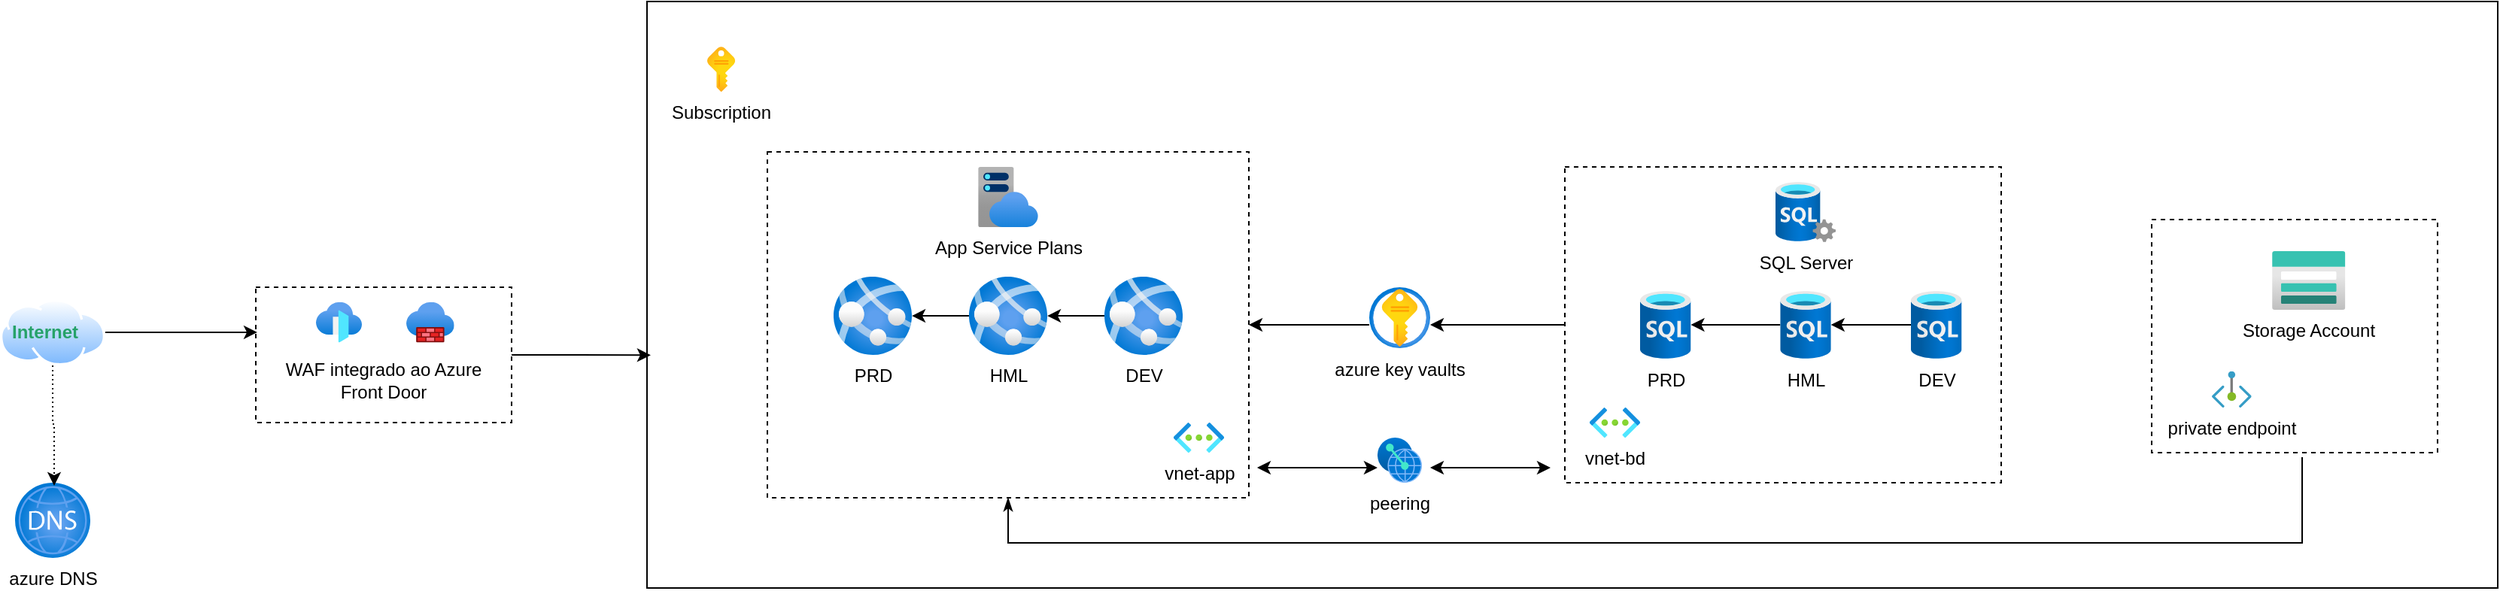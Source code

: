 <mxfile version="22.1.4" type="github">
  <diagram name="Página-1" id="vPChAK9TrQFLgZUeRdgk">
    <mxGraphModel dx="1701" dy="452" grid="1" gridSize="10" guides="1" tooltips="1" connect="1" arrows="1" fold="1" page="1" pageScale="1" pageWidth="827" pageHeight="1169" math="0" shadow="0">
      <root>
        <mxCell id="0" />
        <mxCell id="1" parent="0" />
        <mxCell id="O0uDlQNx3fjuGGQFPMEN-1" value="" style="rounded=0;whiteSpace=wrap;html=1;gradientColor=none;" parent="1" vertex="1">
          <mxGeometry x="-40" y="80" width="1230" height="390" as="geometry" />
        </mxCell>
        <mxCell id="O0uDlQNx3fjuGGQFPMEN-2" value="Subscription" style="image;aspect=fixed;html=1;points=[];align=center;fontSize=12;image=img/lib/azure2/general/Subscriptions.svg;" parent="1" vertex="1">
          <mxGeometry y="110" width="18.59" height="30" as="geometry" />
        </mxCell>
        <mxCell id="O0uDlQNx3fjuGGQFPMEN-36" style="edgeStyle=orthogonalEdgeStyle;shape=connector;rounded=0;orthogonalLoop=1;jettySize=auto;html=1;entryX=-0.044;entryY=0.471;entryDx=0;entryDy=0;entryPerimeter=0;labelBackgroundColor=default;strokeColor=none;align=center;verticalAlign=middle;fontFamily=Helvetica;fontSize=11;fontColor=default;endArrow=classic;" parent="1" edge="1">
          <mxGeometry relative="1" as="geometry">
            <mxPoint x="390" y="302" as="sourcePoint" />
            <Array as="points">
              <mxPoint x="390" y="298" />
            </Array>
            <mxPoint x="467.36" y="298.26" as="targetPoint" />
          </mxGeometry>
        </mxCell>
        <mxCell id="23HEGp7gHdfbQEUeUIqv-6" value="" style="image;aspect=fixed;perimeter=ellipsePerimeter;html=1;align=center;shadow=0;dashed=0;spacingTop=3;image=img/lib/active_directory/internet_cloud.svg;" parent="1" vertex="1">
          <mxGeometry x="-470" y="277.95" width="70" height="44.1" as="geometry" />
        </mxCell>
        <mxCell id="aoHVXnX_43bR2WEHdfWQ-3" value="" style="group" vertex="1" connectable="0" parent="1">
          <mxGeometry x="-300" y="270" width="170" height="90" as="geometry" />
        </mxCell>
        <mxCell id="23HEGp7gHdfbQEUeUIqv-8" value="" style="rounded=0;whiteSpace=wrap;html=1;strokeColor=default;dashed=1;movable=1;resizable=1;rotatable=1;deletable=1;editable=1;locked=0;connectable=1;" parent="aoHVXnX_43bR2WEHdfWQ-3" vertex="1">
          <mxGeometry width="170" height="90" as="geometry" />
        </mxCell>
        <mxCell id="23HEGp7gHdfbQEUeUIqv-9" value="" style="image;aspect=fixed;html=1;points=[];align=center;fontSize=12;image=img/lib/azure2/networking/Front_Doors.svg;movable=1;resizable=1;rotatable=1;deletable=1;editable=1;locked=0;connectable=1;" parent="aoHVXnX_43bR2WEHdfWQ-3" vertex="1">
          <mxGeometry x="39.995" y="9.818" width="30.51" height="26.921" as="geometry" />
        </mxCell>
        <mxCell id="23HEGp7gHdfbQEUeUIqv-10" value="" style="image;aspect=fixed;html=1;points=[];align=center;fontSize=12;image=img/lib/azure2/networking/Firewalls.svg;movable=1;resizable=1;rotatable=1;deletable=1;editable=1;locked=0;connectable=1;" parent="aoHVXnX_43bR2WEHdfWQ-3" vertex="1">
          <mxGeometry x="100.002" y="9.818" width="31.856" height="26.921" as="geometry" />
        </mxCell>
        <mxCell id="23HEGp7gHdfbQEUeUIqv-13" value="WAF integrado ao Azure Front Door" style="text;strokeColor=none;align=center;fillColor=none;html=1;verticalAlign=middle;whiteSpace=wrap;rounded=0;movable=1;resizable=1;rotatable=1;deletable=1;editable=1;locked=0;connectable=1;" parent="aoHVXnX_43bR2WEHdfWQ-3" vertex="1">
          <mxGeometry x="10" y="50" width="150" height="24.55" as="geometry" />
        </mxCell>
        <mxCell id="aoHVXnX_43bR2WEHdfWQ-6" value="azure DNS" style="image;aspect=fixed;html=1;points=[];align=center;fontSize=12;image=img/lib/azure2/networking/DNS_Zones.svg;" vertex="1" parent="1">
          <mxGeometry x="-460" y="400" width="50" height="50" as="geometry" />
        </mxCell>
        <mxCell id="aoHVXnX_43bR2WEHdfWQ-7" style="edgeStyle=orthogonalEdgeStyle;rounded=0;orthogonalLoop=1;jettySize=auto;html=1;entryX=0.52;entryY=0.04;entryDx=0;entryDy=0;entryPerimeter=0;dashed=1;dashPattern=1 2;" edge="1" parent="1" source="23HEGp7gHdfbQEUeUIqv-6" target="aoHVXnX_43bR2WEHdfWQ-6">
          <mxGeometry relative="1" as="geometry" />
        </mxCell>
        <mxCell id="aoHVXnX_43bR2WEHdfWQ-8" value="&lt;font color=&quot;#26a269&quot;&gt;&lt;b&gt;Internet&lt;/b&gt;&lt;/font&gt;" style="text;align=center;html=1;verticalAlign=middle;whiteSpace=wrap;rounded=0;" vertex="1" parent="1">
          <mxGeometry x="-470" y="285" width="60" height="30" as="geometry" />
        </mxCell>
        <mxCell id="aoHVXnX_43bR2WEHdfWQ-9" style="edgeStyle=orthogonalEdgeStyle;rounded=0;orthogonalLoop=1;jettySize=auto;html=1;entryX=0.006;entryY=0.333;entryDx=0;entryDy=0;entryPerimeter=0;" edge="1" parent="1" source="23HEGp7gHdfbQEUeUIqv-6" target="23HEGp7gHdfbQEUeUIqv-8">
          <mxGeometry relative="1" as="geometry" />
        </mxCell>
        <mxCell id="aoHVXnX_43bR2WEHdfWQ-11" value="" style="rounded=0;whiteSpace=wrap;html=1;dashed=1;" vertex="1" parent="1">
          <mxGeometry x="40" y="180" width="320" height="230" as="geometry" />
        </mxCell>
        <mxCell id="aoHVXnX_43bR2WEHdfWQ-12" value="App Service Plans" style="image;aspect=fixed;html=1;points=[];align=center;fontSize=12;image=img/lib/azure2/app_services/App_Service_Plans.svg;" vertex="1" parent="1">
          <mxGeometry x="180" y="190" width="40" height="40" as="geometry" />
        </mxCell>
        <mxCell id="aoHVXnX_43bR2WEHdfWQ-13" value="PRD" style="image;aspect=fixed;html=1;points=[];align=center;fontSize=12;image=img/lib/azure2/compute/App_Services.svg;" vertex="1" parent="1">
          <mxGeometry x="83.97" y="262.95" width="52.05" height="52.05" as="geometry" />
        </mxCell>
        <mxCell id="aoHVXnX_43bR2WEHdfWQ-17" style="edgeStyle=orthogonalEdgeStyle;rounded=0;orthogonalLoop=1;jettySize=auto;html=1;" edge="1" parent="1" source="aoHVXnX_43bR2WEHdfWQ-14" target="aoHVXnX_43bR2WEHdfWQ-13">
          <mxGeometry relative="1" as="geometry" />
        </mxCell>
        <mxCell id="aoHVXnX_43bR2WEHdfWQ-14" value="HML" style="image;aspect=fixed;html=1;points=[];align=center;fontSize=12;image=img/lib/azure2/compute/App_Services.svg;" vertex="1" parent="1">
          <mxGeometry x="173.97" y="262.95" width="52.05" height="52.05" as="geometry" />
        </mxCell>
        <mxCell id="aoHVXnX_43bR2WEHdfWQ-16" style="edgeStyle=orthogonalEdgeStyle;rounded=0;orthogonalLoop=1;jettySize=auto;html=1;" edge="1" parent="1" source="aoHVXnX_43bR2WEHdfWQ-15" target="aoHVXnX_43bR2WEHdfWQ-14">
          <mxGeometry relative="1" as="geometry" />
        </mxCell>
        <mxCell id="aoHVXnX_43bR2WEHdfWQ-15" value="DEV" style="image;aspect=fixed;html=1;points=[];align=center;fontSize=12;image=img/lib/azure2/compute/App_Services.svg;" vertex="1" parent="1">
          <mxGeometry x="263.97" y="262.95" width="52.05" height="52.05" as="geometry" />
        </mxCell>
        <mxCell id="aoHVXnX_43bR2WEHdfWQ-19" value="vnet-app" style="image;aspect=fixed;html=1;points=[];align=center;fontSize=12;image=img/lib/azure2/networking/Virtual_Networks.svg;" vertex="1" parent="1">
          <mxGeometry x="310" y="360" width="33.5" height="20" as="geometry" />
        </mxCell>
        <mxCell id="aoHVXnX_43bR2WEHdfWQ-26" style="edgeStyle=orthogonalEdgeStyle;rounded=0;orthogonalLoop=1;jettySize=auto;html=1;" edge="1" parent="1" source="aoHVXnX_43bR2WEHdfWQ-21" target="aoHVXnX_43bR2WEHdfWQ-23">
          <mxGeometry relative="1" as="geometry">
            <Array as="points">
              <mxPoint x="510" y="295" />
              <mxPoint x="510" y="295" />
            </Array>
          </mxGeometry>
        </mxCell>
        <mxCell id="aoHVXnX_43bR2WEHdfWQ-21" value="" style="rounded=0;whiteSpace=wrap;html=1;dashed=1;" vertex="1" parent="1">
          <mxGeometry x="570" y="190" width="290" height="210" as="geometry" />
        </mxCell>
        <mxCell id="aoHVXnX_43bR2WEHdfWQ-24" style="edgeStyle=orthogonalEdgeStyle;rounded=0;orthogonalLoop=1;jettySize=auto;html=1;" edge="1" parent="1" source="aoHVXnX_43bR2WEHdfWQ-23" target="aoHVXnX_43bR2WEHdfWQ-11">
          <mxGeometry relative="1" as="geometry">
            <Array as="points">
              <mxPoint x="420" y="295" />
              <mxPoint x="420" y="295" />
            </Array>
          </mxGeometry>
        </mxCell>
        <mxCell id="aoHVXnX_43bR2WEHdfWQ-23" value="azure key vaults" style="image;aspect=fixed;html=1;points=[];align=center;fontSize=12;image=img/lib/azure2/security/Key_Vaults.svg;" vertex="1" parent="1">
          <mxGeometry x="440" y="270" width="40.5" height="40.5" as="geometry" />
        </mxCell>
        <mxCell id="aoHVXnX_43bR2WEHdfWQ-27" value="SQL Server" style="image;aspect=fixed;html=1;points=[];align=center;fontSize=12;image=img/lib/azure2/databases/SQL_Server.svg;" vertex="1" parent="1">
          <mxGeometry x="710" y="200" width="40" height="40" as="geometry" />
        </mxCell>
        <mxCell id="aoHVXnX_43bR2WEHdfWQ-29" value="PRD" style="image;aspect=fixed;html=1;points=[];align=center;fontSize=12;image=img/lib/azure2/databases/SQL_Database.svg;" vertex="1" parent="1">
          <mxGeometry x="620" y="272.5" width="33.75" height="45" as="geometry" />
        </mxCell>
        <mxCell id="aoHVXnX_43bR2WEHdfWQ-35" style="edgeStyle=orthogonalEdgeStyle;rounded=0;orthogonalLoop=1;jettySize=auto;html=1;" edge="1" parent="1" source="aoHVXnX_43bR2WEHdfWQ-30" target="aoHVXnX_43bR2WEHdfWQ-29">
          <mxGeometry relative="1" as="geometry" />
        </mxCell>
        <mxCell id="aoHVXnX_43bR2WEHdfWQ-30" value="HML" style="image;aspect=fixed;html=1;points=[];align=center;fontSize=12;image=img/lib/azure2/databases/SQL_Database.svg;" vertex="1" parent="1">
          <mxGeometry x="713.13" y="272.5" width="33.75" height="45" as="geometry" />
        </mxCell>
        <mxCell id="aoHVXnX_43bR2WEHdfWQ-34" style="edgeStyle=orthogonalEdgeStyle;rounded=0;orthogonalLoop=1;jettySize=auto;html=1;" edge="1" parent="1" source="aoHVXnX_43bR2WEHdfWQ-31" target="aoHVXnX_43bR2WEHdfWQ-30">
          <mxGeometry relative="1" as="geometry" />
        </mxCell>
        <mxCell id="aoHVXnX_43bR2WEHdfWQ-31" value="DEV" style="image;aspect=fixed;html=1;points=[];align=center;fontSize=12;image=img/lib/azure2/databases/SQL_Database.svg;" vertex="1" parent="1">
          <mxGeometry x="800" y="272.5" width="33.75" height="45" as="geometry" />
        </mxCell>
        <mxCell id="aoHVXnX_43bR2WEHdfWQ-36" style="edgeStyle=orthogonalEdgeStyle;rounded=0;orthogonalLoop=1;jettySize=auto;html=1;entryX=0.002;entryY=0.603;entryDx=0;entryDy=0;entryPerimeter=0;" edge="1" parent="1" source="23HEGp7gHdfbQEUeUIqv-8" target="O0uDlQNx3fjuGGQFPMEN-1">
          <mxGeometry relative="1" as="geometry" />
        </mxCell>
        <mxCell id="aoHVXnX_43bR2WEHdfWQ-37" value="vnet-bd" style="image;aspect=fixed;html=1;points=[];align=center;fontSize=12;image=img/lib/azure2/networking/Virtual_Networks.svg;" vertex="1" parent="1">
          <mxGeometry x="586.5" y="350" width="33.5" height="20" as="geometry" />
        </mxCell>
        <mxCell id="aoHVXnX_43bR2WEHdfWQ-38" value="peering" style="image;aspect=fixed;html=1;points=[];align=center;fontSize=12;image=img/lib/azure2/other/Peering_Service.svg;" vertex="1" parent="1">
          <mxGeometry x="445.47" y="370" width="29.57" height="30" as="geometry" />
        </mxCell>
        <mxCell id="aoHVXnX_43bR2WEHdfWQ-41" value="" style="endArrow=classic;startArrow=classic;html=1;rounded=0;exitX=0.385;exitY=0.795;exitDx=0;exitDy=0;exitPerimeter=0;" edge="1" parent="1">
          <mxGeometry width="50" height="50" relative="1" as="geometry">
            <mxPoint x="480.5" y="390" as="sourcePoint" />
            <mxPoint x="560.5" y="390" as="targetPoint" />
            <Array as="points">
              <mxPoint x="530.5" y="390" />
            </Array>
          </mxGeometry>
        </mxCell>
        <mxCell id="aoHVXnX_43bR2WEHdfWQ-43" value="" style="endArrow=classic;startArrow=classic;html=1;rounded=0;exitX=0.385;exitY=0.795;exitDx=0;exitDy=0;exitPerimeter=0;" edge="1" parent="1">
          <mxGeometry width="50" height="50" relative="1" as="geometry">
            <mxPoint x="365.47" y="390" as="sourcePoint" />
            <mxPoint x="445.47" y="390" as="targetPoint" />
            <Array as="points">
              <mxPoint x="415.47" y="390" />
            </Array>
          </mxGeometry>
        </mxCell>
        <mxCell id="aoHVXnX_43bR2WEHdfWQ-45" value="" style="rounded=0;whiteSpace=wrap;html=1;dashed=1;" vertex="1" parent="1">
          <mxGeometry x="960" y="225" width="190" height="155" as="geometry" />
        </mxCell>
        <mxCell id="aoHVXnX_43bR2WEHdfWQ-46" value="&lt;div&gt;Storage Account&lt;/div&gt;" style="image;aspect=fixed;html=1;points=[];align=center;fontSize=12;image=img/lib/azure2/storage/Storage_Accounts.svg;" vertex="1" parent="1">
          <mxGeometry x="1040" y="246" width="48.75" height="39" as="geometry" />
        </mxCell>
        <mxCell id="aoHVXnX_43bR2WEHdfWQ-47" value="private endpoint" style="image;aspect=fixed;html=1;points=[];align=center;fontSize=12;image=img/lib/azure2/networking/Private_Endpoint.svg;" vertex="1" parent="1">
          <mxGeometry x="1000" y="325.83" width="26.36" height="24.17" as="geometry" />
        </mxCell>
        <mxCell id="aoHVXnX_43bR2WEHdfWQ-48" style="edgeStyle=orthogonalEdgeStyle;rounded=0;orthogonalLoop=1;jettySize=auto;html=1;endArrow=classicThin;endFill=1;" edge="1" parent="1" target="aoHVXnX_43bR2WEHdfWQ-11">
          <mxGeometry relative="1" as="geometry">
            <mxPoint x="1060" y="383" as="sourcePoint" />
            <Array as="points">
              <mxPoint x="1060" y="383" />
              <mxPoint x="1060" y="440" />
              <mxPoint x="200" y="440" />
            </Array>
          </mxGeometry>
        </mxCell>
      </root>
    </mxGraphModel>
  </diagram>
</mxfile>
